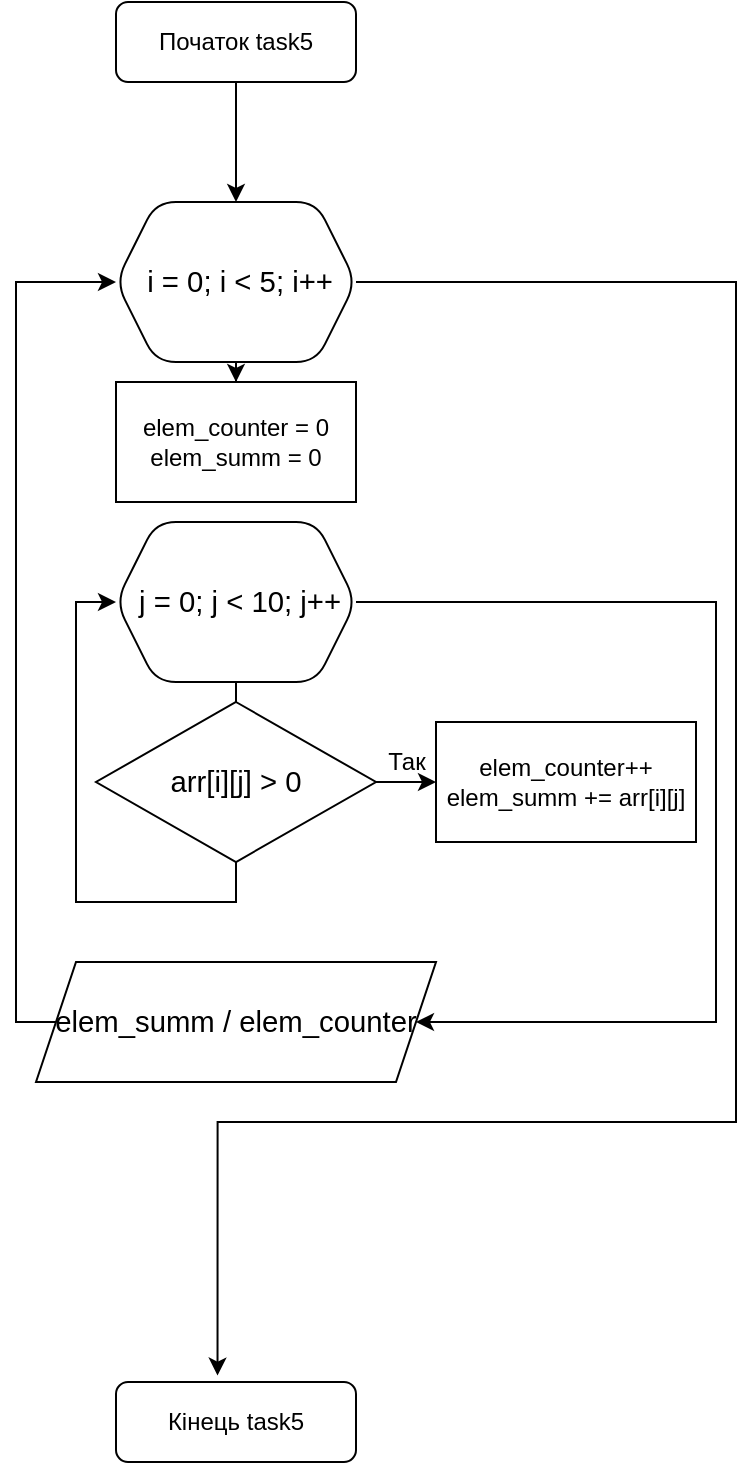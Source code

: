 <mxfile version="14.4.7" type="device"><diagram id="RAvkzMxCpl-brZaUtYdM" name="Page-1"><mxGraphModel dx="1483" dy="701" grid="1" gridSize="10" guides="1" tooltips="1" connect="1" arrows="1" fold="1" page="1" pageScale="1" pageWidth="827" pageHeight="1169" math="0" shadow="0"><root><mxCell id="0"/><mxCell id="1" parent="0"/><mxCell id="v7g6CqbMarYpF4_MXHR3-1" value="" style="edgeStyle=orthogonalEdgeStyle;rounded=0;orthogonalLoop=1;jettySize=auto;html=1;" edge="1" parent="1" source="v7g6CqbMarYpF4_MXHR3-2" target="v7g6CqbMarYpF4_MXHR3-14"><mxGeometry relative="1" as="geometry"/></mxCell><mxCell id="v7g6CqbMarYpF4_MXHR3-2" value="Початок task5" style="rounded=1;whiteSpace=wrap;html=1;fontSize=12;glass=0;strokeWidth=1;shadow=0;" vertex="1" parent="1"><mxGeometry x="160" y="10" width="120" height="40" as="geometry"/></mxCell><mxCell id="v7g6CqbMarYpF4_MXHR3-3" value="Кінець task5" style="rounded=1;whiteSpace=wrap;html=1;fontSize=12;glass=0;strokeWidth=1;shadow=0;" vertex="1" parent="1"><mxGeometry x="160" y="700" width="120" height="40" as="geometry"/></mxCell><mxCell id="v7g6CqbMarYpF4_MXHR3-4" value="" style="edgeStyle=orthogonalEdgeStyle;rounded=0;orthogonalLoop=1;jettySize=auto;html=1;" edge="1" parent="1" source="v7g6CqbMarYpF4_MXHR3-6"><mxGeometry relative="1" as="geometry"><mxPoint x="220" y="360" as="targetPoint"/></mxGeometry></mxCell><mxCell id="v7g6CqbMarYpF4_MXHR3-20" style="edgeStyle=orthogonalEdgeStyle;rounded=0;orthogonalLoop=1;jettySize=auto;html=1;exitX=1;exitY=0.5;exitDx=0;exitDy=0;entryX=1;entryY=0.5;entryDx=0;entryDy=0;" edge="1" parent="1" source="v7g6CqbMarYpF4_MXHR3-6" target="v7g6CqbMarYpF4_MXHR3-21"><mxGeometry relative="1" as="geometry"><mxPoint x="460" y="530" as="targetPoint"/><Array as="points"><mxPoint x="460" y="310"/><mxPoint x="460" y="520"/></Array></mxGeometry></mxCell><mxCell id="v7g6CqbMarYpF4_MXHR3-6" value="&lt;span id=&quot;docs-internal-guid-4c9b2063-7fff-ea54-ed30-79b918d0f857&quot;&gt;&lt;span style=&quot;font-size: 11pt ; font-family: &amp;#34;calibri&amp;#34; , sans-serif ; background-color: transparent ; vertical-align: baseline&quot;&gt;&amp;nbsp;j = 0; j &amp;lt; 10; j++&lt;/span&gt;&lt;/span&gt;" style="shape=hexagon;perimeter=hexagonPerimeter2;whiteSpace=wrap;html=1;fixedSize=1;rounded=1;shadow=0;strokeWidth=1;glass=0;" vertex="1" parent="1"><mxGeometry x="160" y="270" width="120" height="80" as="geometry"/></mxCell><mxCell id="v7g6CqbMarYpF4_MXHR3-7" value="" style="edgeStyle=orthogonalEdgeStyle;rounded=0;orthogonalLoop=1;jettySize=auto;html=1;" edge="1" parent="1" source="v7g6CqbMarYpF4_MXHR3-9" target="v7g6CqbMarYpF4_MXHR3-10"><mxGeometry relative="1" as="geometry"/></mxCell><mxCell id="v7g6CqbMarYpF4_MXHR3-8" style="edgeStyle=orthogonalEdgeStyle;rounded=0;orthogonalLoop=1;jettySize=auto;html=1;exitX=0.5;exitY=1;exitDx=0;exitDy=0;entryX=0;entryY=0.5;entryDx=0;entryDy=0;" edge="1" parent="1" source="v7g6CqbMarYpF4_MXHR3-9" target="v7g6CqbMarYpF4_MXHR3-6"><mxGeometry relative="1" as="geometry"><mxPoint x="130" y="300" as="targetPoint"/><Array as="points"><mxPoint x="220" y="460"/><mxPoint x="140" y="460"/><mxPoint x="140" y="310"/></Array></mxGeometry></mxCell><mxCell id="v7g6CqbMarYpF4_MXHR3-9" value="&lt;span id=&quot;docs-internal-guid-3239bdd4-7fff-05d2-49c1-e8b8d7549b56&quot;&gt;&lt;span style=&quot;font-size: 11pt ; font-family: &amp;#34;calibri&amp;#34; , sans-serif ; background-color: transparent ; vertical-align: baseline&quot;&gt;arr[i][j] &amp;gt; 0&lt;/span&gt;&lt;/span&gt;" style="rhombus;whiteSpace=wrap;html=1;" vertex="1" parent="1"><mxGeometry x="150" y="360" width="140" height="80" as="geometry"/></mxCell><mxCell id="v7g6CqbMarYpF4_MXHR3-10" value="elem_counter++&lt;br&gt;elem_summ += arr[i][j]" style="whiteSpace=wrap;html=1;" vertex="1" parent="1"><mxGeometry x="320" y="370" width="130" height="60" as="geometry"/></mxCell><mxCell id="v7g6CqbMarYpF4_MXHR3-11" value="Так" style="text;html=1;align=center;verticalAlign=middle;resizable=0;points=[];autosize=1;" vertex="1" parent="1"><mxGeometry x="290" y="380" width="30" height="20" as="geometry"/></mxCell><mxCell id="v7g6CqbMarYpF4_MXHR3-13" style="edgeStyle=orthogonalEdgeStyle;rounded=0;orthogonalLoop=1;jettySize=auto;html=1;exitX=1;exitY=0.5;exitDx=0;exitDy=0;entryX=0.423;entryY=-0.08;entryDx=0;entryDy=0;entryPerimeter=0;" edge="1" parent="1" source="v7g6CqbMarYpF4_MXHR3-14" target="v7g6CqbMarYpF4_MXHR3-3"><mxGeometry relative="1" as="geometry"><mxPoint x="220" y="670" as="targetPoint"/><Array as="points"><mxPoint x="470" y="150"/><mxPoint x="470" y="570"/><mxPoint x="211" y="570"/></Array></mxGeometry></mxCell><mxCell id="v7g6CqbMarYpF4_MXHR3-19" value="" style="edgeStyle=orthogonalEdgeStyle;rounded=0;orthogonalLoop=1;jettySize=auto;html=1;" edge="1" parent="1" source="v7g6CqbMarYpF4_MXHR3-14" target="v7g6CqbMarYpF4_MXHR3-18"><mxGeometry relative="1" as="geometry"/></mxCell><mxCell id="v7g6CqbMarYpF4_MXHR3-14" value="&lt;span id=&quot;docs-internal-guid-ea2d6341-7fff-c52e-f357-d4ca5caa0adf&quot;&gt;&lt;span style=&quot;font-size: 11pt ; font-family: &amp;#34;calibri&amp;#34; , sans-serif ; background-color: transparent ; vertical-align: baseline&quot;&gt;&amp;nbsp;i = 0; i &amp;lt; 5; i++&lt;/span&gt;&lt;/span&gt;" style="shape=hexagon;perimeter=hexagonPerimeter2;whiteSpace=wrap;html=1;fixedSize=1;rounded=1;shadow=0;strokeWidth=1;glass=0;" vertex="1" parent="1"><mxGeometry x="160" y="110" width="120" height="80" as="geometry"/></mxCell><mxCell id="v7g6CqbMarYpF4_MXHR3-18" value="elem_counter = 0&lt;br&gt;elem_summ = 0" style="rounded=0;whiteSpace=wrap;html=1;" vertex="1" parent="1"><mxGeometry x="160" y="200" width="120" height="60" as="geometry"/></mxCell><mxCell id="v7g6CqbMarYpF4_MXHR3-22" style="edgeStyle=orthogonalEdgeStyle;rounded=0;orthogonalLoop=1;jettySize=auto;html=1;exitX=0;exitY=0.5;exitDx=0;exitDy=0;entryX=0;entryY=0.5;entryDx=0;entryDy=0;" edge="1" parent="1" source="v7g6CqbMarYpF4_MXHR3-21" target="v7g6CqbMarYpF4_MXHR3-14"><mxGeometry relative="1" as="geometry"><mxPoint x="100" y="150" as="targetPoint"/><Array as="points"><mxPoint x="110" y="520"/><mxPoint x="110" y="150"/></Array></mxGeometry></mxCell><mxCell id="v7g6CqbMarYpF4_MXHR3-21" value="&lt;span id=&quot;docs-internal-guid-ae5ddc35-7fff-9599-0863-d1caf390e545&quot;&gt;&lt;span style=&quot;font-size: 11pt ; font-family: &amp;#34;calibri&amp;#34; , sans-serif ; background-color: transparent ; vertical-align: baseline&quot;&gt;elem_summ / elem_counter&lt;/span&gt;&lt;/span&gt;" style="shape=parallelogram;perimeter=parallelogramPerimeter;whiteSpace=wrap;html=1;fixedSize=1;" vertex="1" parent="1"><mxGeometry x="120" y="490" width="200" height="60" as="geometry"/></mxCell></root></mxGraphModel></diagram></mxfile>